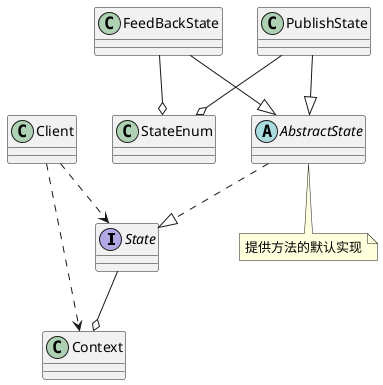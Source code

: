 @startuml

interface State
abstract class AbstractState
note bottom:提供方法的默认实现

AbstractState ..|> State
class FeedBackState
class PublishState

FeedBackState --|> AbstractState
PublishState --|> AbstractState

class StateEnum

FeedBackState --o StateEnum
PublishState --o StateEnum
class Context

State --o Context

class Client
Client ..> State
Client ..> Context

@enduml